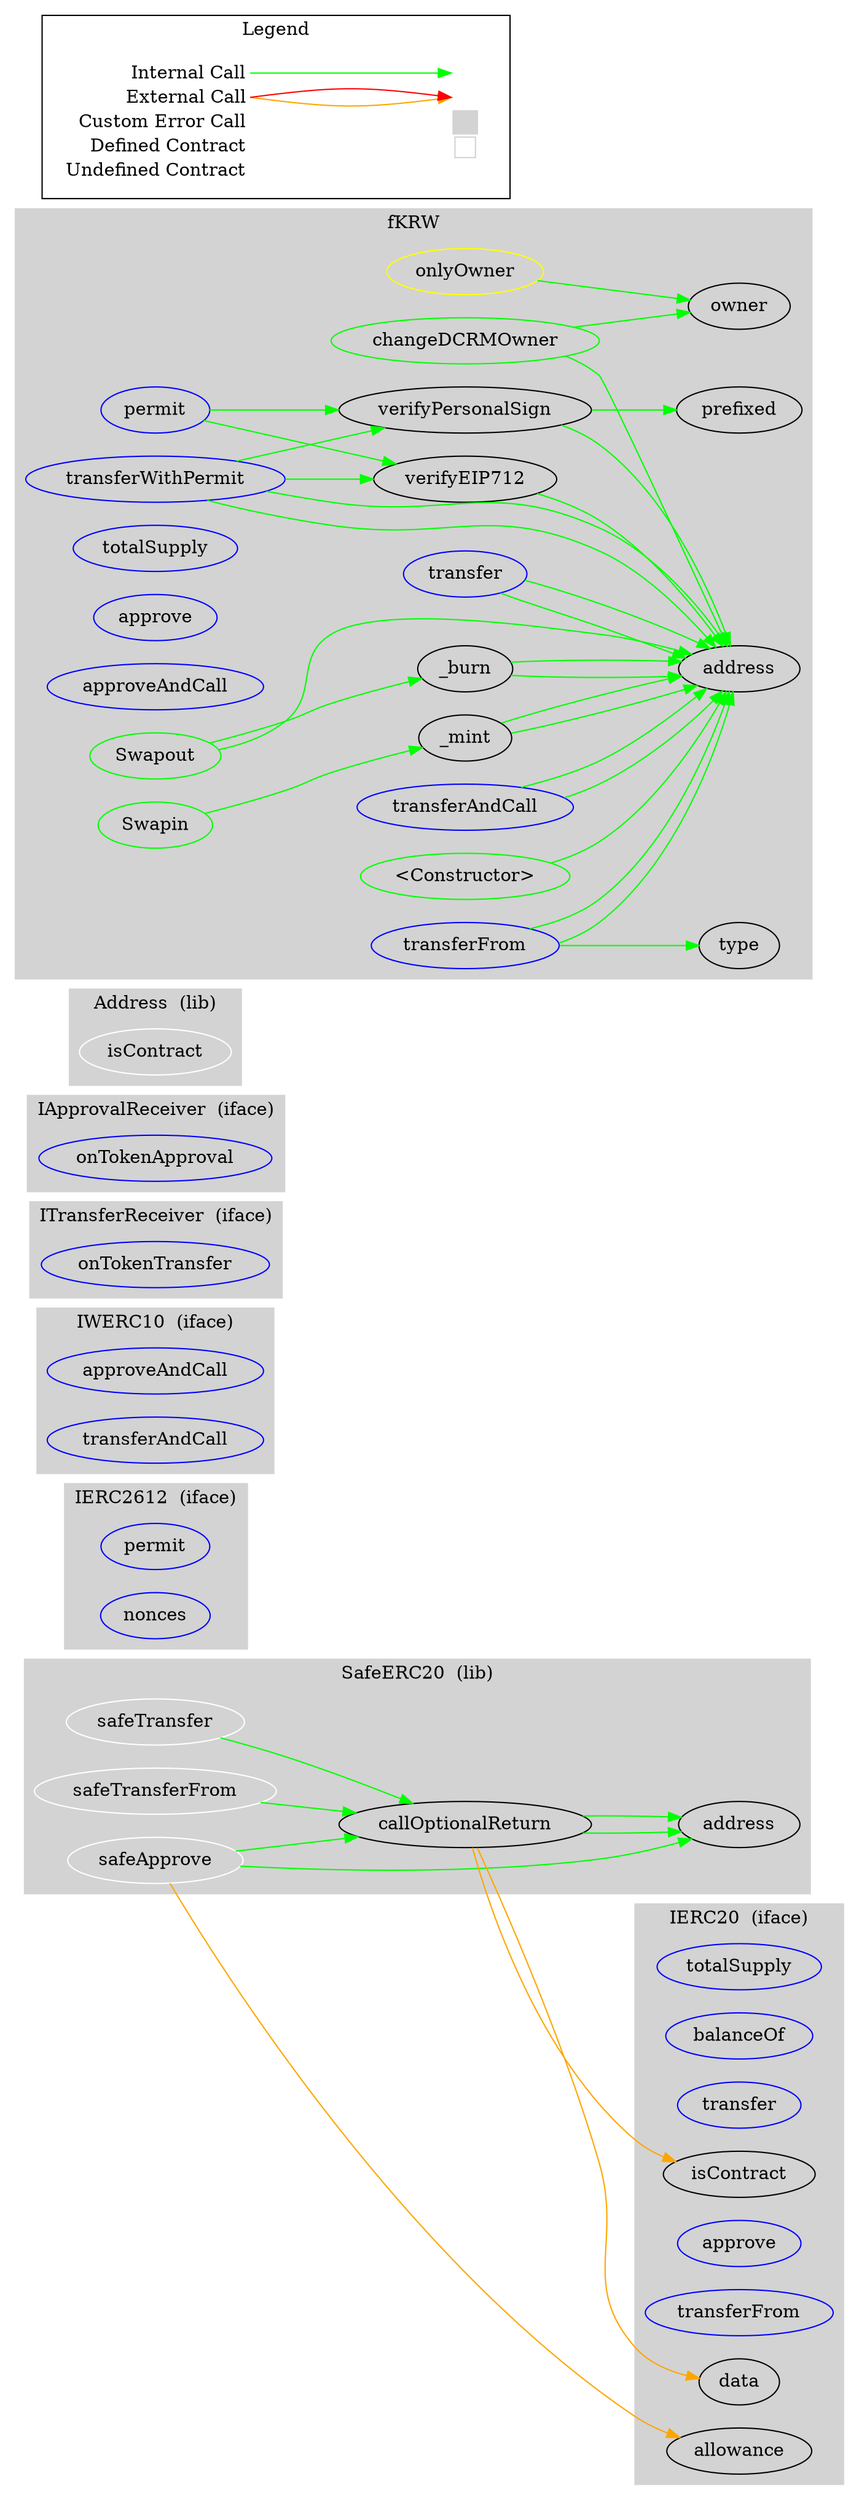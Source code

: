 digraph G {
  graph [ ratio = "auto", page = "100", compound =true ];
subgraph "clusterIERC20" {
  graph [ label = "IERC20  (iface)", color = "lightgray", style = "filled", bgcolor = "lightgray" ];
  "IERC20.totalSupply" [ label = "totalSupply", color = "blue" ];
  "IERC20.balanceOf" [ label = "balanceOf", color = "blue" ];
  "IERC20.transfer" [ label = "transfer", color = "blue" ];
  "IERC20.allowance" [ label = "allowance" ];
  "IERC20.approve" [ label = "approve", color = "blue" ];
  "IERC20.transferFrom" [ label = "transferFrom", color = "blue" ];
  "IERC20.isContract" [ label = "isContract" ];
  "IERC20.data" [ label = "data" ];
}

subgraph "clusterIERC2612" {
  graph [ label = "IERC2612  (iface)", color = "lightgray", style = "filled", bgcolor = "lightgray" ];
  "IERC2612.permit" [ label = "permit", color = "blue" ];
  "IERC2612.nonces" [ label = "nonces", color = "blue" ];
}

subgraph "clusterIWERC10" {
  graph [ label = "IWERC10  (iface)", color = "lightgray", style = "filled", bgcolor = "lightgray" ];
  "IWERC10.approveAndCall" [ label = "approveAndCall", color = "blue" ];
  "IWERC10.transferAndCall" [ label = "transferAndCall", color = "blue" ];
}

subgraph "clusterITransferReceiver" {
  graph [ label = "ITransferReceiver  (iface)", color = "lightgray", style = "filled", bgcolor = "lightgray" ];
  "ITransferReceiver.onTokenTransfer" [ label = "onTokenTransfer", color = "blue" ];
}

subgraph "clusterIApprovalReceiver" {
  graph [ label = "IApprovalReceiver  (iface)", color = "lightgray", style = "filled", bgcolor = "lightgray" ];
  "IApprovalReceiver.onTokenApproval" [ label = "onTokenApproval", color = "blue" ];
}

subgraph "clusterAddress" {
  graph [ label = "Address  (lib)", color = "lightgray", style = "filled", bgcolor = "lightgray" ];
  "Address.isContract" [ label = "isContract", color = "white" ];
}

subgraph "clusterSafeERC20" {
  graph [ label = "SafeERC20  (lib)", color = "lightgray", style = "filled", bgcolor = "lightgray" ];
  "SafeERC20.safeTransfer" [ label = "safeTransfer", color = "white" ];
  "SafeERC20.safeTransferFrom" [ label = "safeTransferFrom", color = "white" ];
  "SafeERC20.safeApprove" [ label = "safeApprove", color = "white" ];
  "SafeERC20.callOptionalReturn" [ label = "callOptionalReturn" ];
  "SafeERC20.address" [ label = "address" ];
}

subgraph "clusterfKRW" {
  graph [ label = "fKRW", color = "lightgray", style = "filled", bgcolor = "lightgray" ];
  "fKRW.onlyOwner" [ label = "onlyOwner", color = "yellow" ];
  "fKRW.owner" [ label = "owner" ];
  "fKRW.changeDCRMOwner" [ label = "changeDCRMOwner", color = "green" ];
  "fKRW.Swapin" [ label = "Swapin", color = "green" ];
  "fKRW.Swapout" [ label = "Swapout", color = "green" ];
  "fKRW.<Constructor>" [ label = "<Constructor>", color = "green" ];
  "fKRW.totalSupply" [ label = "totalSupply", color = "blue" ];
  "fKRW._mint" [ label = "_mint" ];
  "fKRW._burn" [ label = "_burn" ];
  "fKRW.approve" [ label = "approve", color = "blue" ];
  "fKRW.approveAndCall" [ label = "approveAndCall", color = "blue" ];
  "fKRW.permit" [ label = "permit", color = "blue" ];
  "fKRW.transferWithPermit" [ label = "transferWithPermit", color = "blue" ];
  "fKRW.verifyEIP712" [ label = "verifyEIP712" ];
  "fKRW.verifyPersonalSign" [ label = "verifyPersonalSign" ];
  "fKRW.prefixed" [ label = "prefixed" ];
  "fKRW.transfer" [ label = "transfer", color = "blue" ];
  "fKRW.transferFrom" [ label = "transferFrom", color = "blue" ];
  "fKRW.transferAndCall" [ label = "transferAndCall", color = "blue" ];
  "fKRW.address" [ label = "address" ];
  "fKRW.type" [ label = "type" ];
}

  "SafeERC20.safeTransfer";
  "SafeERC20.callOptionalReturn";
  "SafeERC20.safeTransferFrom";
  "SafeERC20.safeApprove";
  "IERC20.allowance";
  "SafeERC20.address";
  "IERC20.isContract";
  "IERC20.data";
  "fKRW.onlyOwner";
  "fKRW.owner";
  "fKRW.changeDCRMOwner";
  "fKRW.address";
  "fKRW.Swapin";
  "fKRW._mint";
  "fKRW.Swapout";
  "fKRW._burn";
  "fKRW.<Constructor>";
  "fKRW.permit";
  "fKRW.verifyEIP712";
  "fKRW.verifyPersonalSign";
  "fKRW.transferWithPermit";
  "fKRW.prefixed";
  "fKRW.transfer";
  "fKRW.transferFrom";
  "fKRW.type";
  "fKRW.transferAndCall";
  "SafeERC20.safeTransfer" -> "SafeERC20.callOptionalReturn" [ color = "green" ];
  "SafeERC20.safeTransferFrom" -> "SafeERC20.callOptionalReturn" [ color = "green" ];
  "SafeERC20.safeApprove" -> "IERC20.allowance" [ color = "orange" ];
  "SafeERC20.safeApprove" -> "SafeERC20.address" [ color = "green" ];
  "SafeERC20.safeApprove" -> "SafeERC20.callOptionalReturn" [ color = "green" ];
  "SafeERC20.callOptionalReturn" -> "IERC20.isContract" [ color = "orange" ];
  "SafeERC20.callOptionalReturn" -> "SafeERC20.address" [ color = "green" ];
  "SafeERC20.callOptionalReturn" -> "IERC20.data" [ color = "orange" ];
  "SafeERC20.callOptionalReturn" -> "SafeERC20.address" [ color = "green" ];
  "fKRW.onlyOwner" -> "fKRW.owner" [ color = "green" ];
  "fKRW.changeDCRMOwner" -> "fKRW.address" [ color = "green" ];
  "fKRW.changeDCRMOwner" -> "fKRW.owner" [ color = "green" ];
  "fKRW.Swapin" -> "fKRW._mint" [ color = "green" ];
  "fKRW.Swapout" -> "fKRW.address" [ color = "green" ];
  "fKRW.Swapout" -> "fKRW._burn" [ color = "green" ];
  "fKRW.<Constructor>" -> "fKRW.address" [ color = "green" ];
  "fKRW._mint" -> "fKRW.address" [ color = "green" ];
  "fKRW._mint" -> "fKRW.address" [ color = "green" ];
  "fKRW._burn" -> "fKRW.address" [ color = "green" ];
  "fKRW._burn" -> "fKRW.address" [ color = "green" ];
  "fKRW.permit" -> "fKRW.verifyEIP712" [ color = "green" ];
  "fKRW.permit" -> "fKRW.verifyPersonalSign" [ color = "green" ];
  "fKRW.transferWithPermit" -> "fKRW.verifyEIP712" [ color = "green" ];
  "fKRW.transferWithPermit" -> "fKRW.verifyPersonalSign" [ color = "green" ];
  "fKRW.transferWithPermit" -> "fKRW.address" [ color = "green" ];
  "fKRW.transferWithPermit" -> "fKRW.address" [ color = "green" ];
  "fKRW.verifyEIP712" -> "fKRW.address" [ color = "green" ];
  "fKRW.verifyPersonalSign" -> "fKRW.prefixed" [ color = "green" ];
  "fKRW.verifyPersonalSign" -> "fKRW.address" [ color = "green" ];
  "fKRW.transfer" -> "fKRW.address" [ color = "green" ];
  "fKRW.transfer" -> "fKRW.address" [ color = "green" ];
  "fKRW.transferFrom" -> "fKRW.address" [ color = "green" ];
  "fKRW.transferFrom" -> "fKRW.address" [ color = "green" ];
  "fKRW.transferFrom" -> "fKRW.type" [ color = "green" ];
  "fKRW.transferAndCall" -> "fKRW.address" [ color = "green" ];
  "fKRW.transferAndCall" -> "fKRW.address" [ color = "green" ];


rankdir=LR
node [shape=plaintext]
subgraph cluster_01 { 
label = "Legend";
key [label=<<table border="0" cellpadding="2" cellspacing="0" cellborder="0">
  <tr><td align="right" port="i1">Internal Call</td></tr>
  <tr><td align="right" port="i2">External Call</td></tr>
  <tr><td align="right" port="i2">Custom Error Call</td></tr>
  <tr><td align="right" port="i3">Defined Contract</td></tr>
  <tr><td align="right" port="i4">Undefined Contract</td></tr>
  </table>>]
key2 [label=<<table border="0" cellpadding="2" cellspacing="0" cellborder="0">
  <tr><td port="i1">&nbsp;&nbsp;&nbsp;</td></tr>
  <tr><td port="i2">&nbsp;&nbsp;&nbsp;</td></tr>
  <tr><td port="i3" bgcolor="lightgray">&nbsp;&nbsp;&nbsp;</td></tr>
  <tr><td port="i4">
    <table border="1" cellborder="0" cellspacing="0" cellpadding="7" color="lightgray">
      <tr>
       <td></td>
      </tr>
     </table>
  </td></tr>
  </table>>]
key:i1:e -> key2:i1:w [color="green"]
key:i2:e -> key2:i2:w [color="orange"]
key:i2:e -> key2:i2:w [color="red"]
}
}

